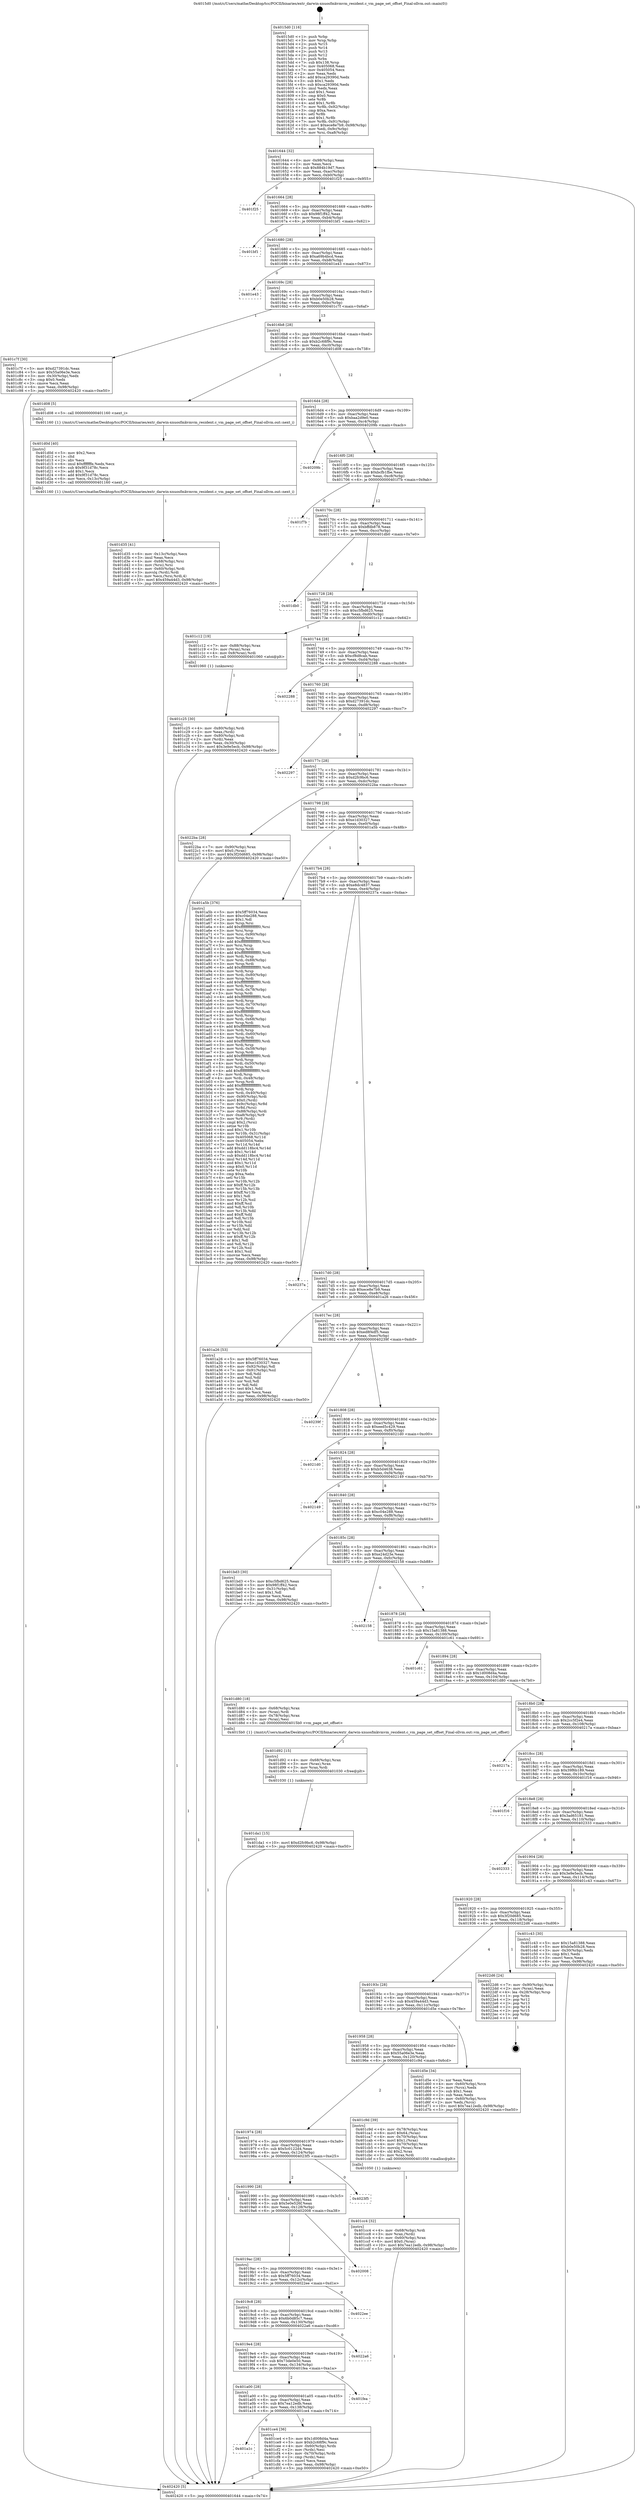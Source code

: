 digraph "0x4015d0" {
  label = "0x4015d0 (/mnt/c/Users/mathe/Desktop/tcc/POCII/binaries/extr_darwin-xnuosfmkvmvm_resident.c_vm_page_set_offset_Final-ollvm.out::main(0))"
  labelloc = "t"
  node[shape=record]

  Entry [label="",width=0.3,height=0.3,shape=circle,fillcolor=black,style=filled]
  "0x401644" [label="{
     0x401644 [32]\l
     | [instrs]\l
     &nbsp;&nbsp;0x401644 \<+6\>: mov -0x98(%rbp),%eax\l
     &nbsp;&nbsp;0x40164a \<+2\>: mov %eax,%ecx\l
     &nbsp;&nbsp;0x40164c \<+6\>: sub $0x884b19d7,%ecx\l
     &nbsp;&nbsp;0x401652 \<+6\>: mov %eax,-0xac(%rbp)\l
     &nbsp;&nbsp;0x401658 \<+6\>: mov %ecx,-0xb0(%rbp)\l
     &nbsp;&nbsp;0x40165e \<+6\>: je 0000000000401f25 \<main+0x955\>\l
  }"]
  "0x401f25" [label="{
     0x401f25\l
  }", style=dashed]
  "0x401664" [label="{
     0x401664 [28]\l
     | [instrs]\l
     &nbsp;&nbsp;0x401664 \<+5\>: jmp 0000000000401669 \<main+0x99\>\l
     &nbsp;&nbsp;0x401669 \<+6\>: mov -0xac(%rbp),%eax\l
     &nbsp;&nbsp;0x40166f \<+5\>: sub $0x98f1ff42,%eax\l
     &nbsp;&nbsp;0x401674 \<+6\>: mov %eax,-0xb4(%rbp)\l
     &nbsp;&nbsp;0x40167a \<+6\>: je 0000000000401bf1 \<main+0x621\>\l
  }"]
  Exit [label="",width=0.3,height=0.3,shape=circle,fillcolor=black,style=filled,peripheries=2]
  "0x401bf1" [label="{
     0x401bf1\l
  }", style=dashed]
  "0x401680" [label="{
     0x401680 [28]\l
     | [instrs]\l
     &nbsp;&nbsp;0x401680 \<+5\>: jmp 0000000000401685 \<main+0xb5\>\l
     &nbsp;&nbsp;0x401685 \<+6\>: mov -0xac(%rbp),%eax\l
     &nbsp;&nbsp;0x40168b \<+5\>: sub $0xa69b4bcd,%eax\l
     &nbsp;&nbsp;0x401690 \<+6\>: mov %eax,-0xb8(%rbp)\l
     &nbsp;&nbsp;0x401696 \<+6\>: je 0000000000401e43 \<main+0x873\>\l
  }"]
  "0x401da1" [label="{
     0x401da1 [15]\l
     | [instrs]\l
     &nbsp;&nbsp;0x401da1 \<+10\>: movl $0xd2fc9bc6,-0x98(%rbp)\l
     &nbsp;&nbsp;0x401dab \<+5\>: jmp 0000000000402420 \<main+0xe50\>\l
  }"]
  "0x401e43" [label="{
     0x401e43\l
  }", style=dashed]
  "0x40169c" [label="{
     0x40169c [28]\l
     | [instrs]\l
     &nbsp;&nbsp;0x40169c \<+5\>: jmp 00000000004016a1 \<main+0xd1\>\l
     &nbsp;&nbsp;0x4016a1 \<+6\>: mov -0xac(%rbp),%eax\l
     &nbsp;&nbsp;0x4016a7 \<+5\>: sub $0xb0e50b28,%eax\l
     &nbsp;&nbsp;0x4016ac \<+6\>: mov %eax,-0xbc(%rbp)\l
     &nbsp;&nbsp;0x4016b2 \<+6\>: je 0000000000401c7f \<main+0x6af\>\l
  }"]
  "0x401d92" [label="{
     0x401d92 [15]\l
     | [instrs]\l
     &nbsp;&nbsp;0x401d92 \<+4\>: mov -0x68(%rbp),%rax\l
     &nbsp;&nbsp;0x401d96 \<+3\>: mov (%rax),%rax\l
     &nbsp;&nbsp;0x401d99 \<+3\>: mov %rax,%rdi\l
     &nbsp;&nbsp;0x401d9c \<+5\>: call 0000000000401030 \<free@plt\>\l
     | [calls]\l
     &nbsp;&nbsp;0x401030 \{1\} (unknown)\l
  }"]
  "0x401c7f" [label="{
     0x401c7f [30]\l
     | [instrs]\l
     &nbsp;&nbsp;0x401c7f \<+5\>: mov $0xd27391dc,%eax\l
     &nbsp;&nbsp;0x401c84 \<+5\>: mov $0x55a06e3e,%ecx\l
     &nbsp;&nbsp;0x401c89 \<+3\>: mov -0x30(%rbp),%edx\l
     &nbsp;&nbsp;0x401c8c \<+3\>: cmp $0x0,%edx\l
     &nbsp;&nbsp;0x401c8f \<+3\>: cmove %ecx,%eax\l
     &nbsp;&nbsp;0x401c92 \<+6\>: mov %eax,-0x98(%rbp)\l
     &nbsp;&nbsp;0x401c98 \<+5\>: jmp 0000000000402420 \<main+0xe50\>\l
  }"]
  "0x4016b8" [label="{
     0x4016b8 [28]\l
     | [instrs]\l
     &nbsp;&nbsp;0x4016b8 \<+5\>: jmp 00000000004016bd \<main+0xed\>\l
     &nbsp;&nbsp;0x4016bd \<+6\>: mov -0xac(%rbp),%eax\l
     &nbsp;&nbsp;0x4016c3 \<+5\>: sub $0xb2c68f9c,%eax\l
     &nbsp;&nbsp;0x4016c8 \<+6\>: mov %eax,-0xc0(%rbp)\l
     &nbsp;&nbsp;0x4016ce \<+6\>: je 0000000000401d08 \<main+0x738\>\l
  }"]
  "0x401d35" [label="{
     0x401d35 [41]\l
     | [instrs]\l
     &nbsp;&nbsp;0x401d35 \<+6\>: mov -0x13c(%rbp),%ecx\l
     &nbsp;&nbsp;0x401d3b \<+3\>: imul %eax,%ecx\l
     &nbsp;&nbsp;0x401d3e \<+4\>: mov -0x68(%rbp),%rsi\l
     &nbsp;&nbsp;0x401d42 \<+3\>: mov (%rsi),%rsi\l
     &nbsp;&nbsp;0x401d45 \<+4\>: mov -0x60(%rbp),%rdi\l
     &nbsp;&nbsp;0x401d49 \<+3\>: movslq (%rdi),%rdi\l
     &nbsp;&nbsp;0x401d4c \<+3\>: mov %ecx,(%rsi,%rdi,4)\l
     &nbsp;&nbsp;0x401d4f \<+10\>: movl $0x459a44d3,-0x98(%rbp)\l
     &nbsp;&nbsp;0x401d59 \<+5\>: jmp 0000000000402420 \<main+0xe50\>\l
  }"]
  "0x401d08" [label="{
     0x401d08 [5]\l
     | [instrs]\l
     &nbsp;&nbsp;0x401d08 \<+5\>: call 0000000000401160 \<next_i\>\l
     | [calls]\l
     &nbsp;&nbsp;0x401160 \{1\} (/mnt/c/Users/mathe/Desktop/tcc/POCII/binaries/extr_darwin-xnuosfmkvmvm_resident.c_vm_page_set_offset_Final-ollvm.out::next_i)\l
  }"]
  "0x4016d4" [label="{
     0x4016d4 [28]\l
     | [instrs]\l
     &nbsp;&nbsp;0x4016d4 \<+5\>: jmp 00000000004016d9 \<main+0x109\>\l
     &nbsp;&nbsp;0x4016d9 \<+6\>: mov -0xac(%rbp),%eax\l
     &nbsp;&nbsp;0x4016df \<+5\>: sub $0xbaa2d9e0,%eax\l
     &nbsp;&nbsp;0x4016e4 \<+6\>: mov %eax,-0xc4(%rbp)\l
     &nbsp;&nbsp;0x4016ea \<+6\>: je 000000000040209b \<main+0xacb\>\l
  }"]
  "0x401d0d" [label="{
     0x401d0d [40]\l
     | [instrs]\l
     &nbsp;&nbsp;0x401d0d \<+5\>: mov $0x2,%ecx\l
     &nbsp;&nbsp;0x401d12 \<+1\>: cltd\l
     &nbsp;&nbsp;0x401d13 \<+2\>: idiv %ecx\l
     &nbsp;&nbsp;0x401d15 \<+6\>: imul $0xfffffffe,%edx,%ecx\l
     &nbsp;&nbsp;0x401d1b \<+6\>: sub $0x9f31d78c,%ecx\l
     &nbsp;&nbsp;0x401d21 \<+3\>: add $0x1,%ecx\l
     &nbsp;&nbsp;0x401d24 \<+6\>: add $0x9f31d78c,%ecx\l
     &nbsp;&nbsp;0x401d2a \<+6\>: mov %ecx,-0x13c(%rbp)\l
     &nbsp;&nbsp;0x401d30 \<+5\>: call 0000000000401160 \<next_i\>\l
     | [calls]\l
     &nbsp;&nbsp;0x401160 \{1\} (/mnt/c/Users/mathe/Desktop/tcc/POCII/binaries/extr_darwin-xnuosfmkvmvm_resident.c_vm_page_set_offset_Final-ollvm.out::next_i)\l
  }"]
  "0x40209b" [label="{
     0x40209b\l
  }", style=dashed]
  "0x4016f0" [label="{
     0x4016f0 [28]\l
     | [instrs]\l
     &nbsp;&nbsp;0x4016f0 \<+5\>: jmp 00000000004016f5 \<main+0x125\>\l
     &nbsp;&nbsp;0x4016f5 \<+6\>: mov -0xac(%rbp),%eax\l
     &nbsp;&nbsp;0x4016fb \<+5\>: sub $0xbcfb1fbe,%eax\l
     &nbsp;&nbsp;0x401700 \<+6\>: mov %eax,-0xc8(%rbp)\l
     &nbsp;&nbsp;0x401706 \<+6\>: je 0000000000401f7b \<main+0x9ab\>\l
  }"]
  "0x401a1c" [label="{
     0x401a1c\l
  }", style=dashed]
  "0x401f7b" [label="{
     0x401f7b\l
  }", style=dashed]
  "0x40170c" [label="{
     0x40170c [28]\l
     | [instrs]\l
     &nbsp;&nbsp;0x40170c \<+5\>: jmp 0000000000401711 \<main+0x141\>\l
     &nbsp;&nbsp;0x401711 \<+6\>: mov -0xac(%rbp),%eax\l
     &nbsp;&nbsp;0x401717 \<+5\>: sub $0xbffdb878,%eax\l
     &nbsp;&nbsp;0x40171c \<+6\>: mov %eax,-0xcc(%rbp)\l
     &nbsp;&nbsp;0x401722 \<+6\>: je 0000000000401db0 \<main+0x7e0\>\l
  }"]
  "0x401ce4" [label="{
     0x401ce4 [36]\l
     | [instrs]\l
     &nbsp;&nbsp;0x401ce4 \<+5\>: mov $0x1d008d4a,%eax\l
     &nbsp;&nbsp;0x401ce9 \<+5\>: mov $0xb2c68f9c,%ecx\l
     &nbsp;&nbsp;0x401cee \<+4\>: mov -0x60(%rbp),%rdx\l
     &nbsp;&nbsp;0x401cf2 \<+2\>: mov (%rdx),%esi\l
     &nbsp;&nbsp;0x401cf4 \<+4\>: mov -0x70(%rbp),%rdx\l
     &nbsp;&nbsp;0x401cf8 \<+2\>: cmp (%rdx),%esi\l
     &nbsp;&nbsp;0x401cfa \<+3\>: cmovl %ecx,%eax\l
     &nbsp;&nbsp;0x401cfd \<+6\>: mov %eax,-0x98(%rbp)\l
     &nbsp;&nbsp;0x401d03 \<+5\>: jmp 0000000000402420 \<main+0xe50\>\l
  }"]
  "0x401db0" [label="{
     0x401db0\l
  }", style=dashed]
  "0x401728" [label="{
     0x401728 [28]\l
     | [instrs]\l
     &nbsp;&nbsp;0x401728 \<+5\>: jmp 000000000040172d \<main+0x15d\>\l
     &nbsp;&nbsp;0x40172d \<+6\>: mov -0xac(%rbp),%eax\l
     &nbsp;&nbsp;0x401733 \<+5\>: sub $0xc5fbd625,%eax\l
     &nbsp;&nbsp;0x401738 \<+6\>: mov %eax,-0xd0(%rbp)\l
     &nbsp;&nbsp;0x40173e \<+6\>: je 0000000000401c12 \<main+0x642\>\l
  }"]
  "0x401a00" [label="{
     0x401a00 [28]\l
     | [instrs]\l
     &nbsp;&nbsp;0x401a00 \<+5\>: jmp 0000000000401a05 \<main+0x435\>\l
     &nbsp;&nbsp;0x401a05 \<+6\>: mov -0xac(%rbp),%eax\l
     &nbsp;&nbsp;0x401a0b \<+5\>: sub $0x7ea12edb,%eax\l
     &nbsp;&nbsp;0x401a10 \<+6\>: mov %eax,-0x138(%rbp)\l
     &nbsp;&nbsp;0x401a16 \<+6\>: je 0000000000401ce4 \<main+0x714\>\l
  }"]
  "0x401c12" [label="{
     0x401c12 [19]\l
     | [instrs]\l
     &nbsp;&nbsp;0x401c12 \<+7\>: mov -0x88(%rbp),%rax\l
     &nbsp;&nbsp;0x401c19 \<+3\>: mov (%rax),%rax\l
     &nbsp;&nbsp;0x401c1c \<+4\>: mov 0x8(%rax),%rdi\l
     &nbsp;&nbsp;0x401c20 \<+5\>: call 0000000000401060 \<atoi@plt\>\l
     | [calls]\l
     &nbsp;&nbsp;0x401060 \{1\} (unknown)\l
  }"]
  "0x401744" [label="{
     0x401744 [28]\l
     | [instrs]\l
     &nbsp;&nbsp;0x401744 \<+5\>: jmp 0000000000401749 \<main+0x179\>\l
     &nbsp;&nbsp;0x401749 \<+6\>: mov -0xac(%rbp),%eax\l
     &nbsp;&nbsp;0x40174f \<+5\>: sub $0xcf8d8cab,%eax\l
     &nbsp;&nbsp;0x401754 \<+6\>: mov %eax,-0xd4(%rbp)\l
     &nbsp;&nbsp;0x40175a \<+6\>: je 0000000000402288 \<main+0xcb8\>\l
  }"]
  "0x401fea" [label="{
     0x401fea\l
  }", style=dashed]
  "0x402288" [label="{
     0x402288\l
  }", style=dashed]
  "0x401760" [label="{
     0x401760 [28]\l
     | [instrs]\l
     &nbsp;&nbsp;0x401760 \<+5\>: jmp 0000000000401765 \<main+0x195\>\l
     &nbsp;&nbsp;0x401765 \<+6\>: mov -0xac(%rbp),%eax\l
     &nbsp;&nbsp;0x40176b \<+5\>: sub $0xd27391dc,%eax\l
     &nbsp;&nbsp;0x401770 \<+6\>: mov %eax,-0xd8(%rbp)\l
     &nbsp;&nbsp;0x401776 \<+6\>: je 0000000000402297 \<main+0xcc7\>\l
  }"]
  "0x4019e4" [label="{
     0x4019e4 [28]\l
     | [instrs]\l
     &nbsp;&nbsp;0x4019e4 \<+5\>: jmp 00000000004019e9 \<main+0x419\>\l
     &nbsp;&nbsp;0x4019e9 \<+6\>: mov -0xac(%rbp),%eax\l
     &nbsp;&nbsp;0x4019ef \<+5\>: sub $0x73de0e50,%eax\l
     &nbsp;&nbsp;0x4019f4 \<+6\>: mov %eax,-0x134(%rbp)\l
     &nbsp;&nbsp;0x4019fa \<+6\>: je 0000000000401fea \<main+0xa1a\>\l
  }"]
  "0x402297" [label="{
     0x402297\l
  }", style=dashed]
  "0x40177c" [label="{
     0x40177c [28]\l
     | [instrs]\l
     &nbsp;&nbsp;0x40177c \<+5\>: jmp 0000000000401781 \<main+0x1b1\>\l
     &nbsp;&nbsp;0x401781 \<+6\>: mov -0xac(%rbp),%eax\l
     &nbsp;&nbsp;0x401787 \<+5\>: sub $0xd2fc9bc6,%eax\l
     &nbsp;&nbsp;0x40178c \<+6\>: mov %eax,-0xdc(%rbp)\l
     &nbsp;&nbsp;0x401792 \<+6\>: je 00000000004022ba \<main+0xcea\>\l
  }"]
  "0x4022a6" [label="{
     0x4022a6\l
  }", style=dashed]
  "0x4022ba" [label="{
     0x4022ba [28]\l
     | [instrs]\l
     &nbsp;&nbsp;0x4022ba \<+7\>: mov -0x90(%rbp),%rax\l
     &nbsp;&nbsp;0x4022c1 \<+6\>: movl $0x0,(%rax)\l
     &nbsp;&nbsp;0x4022c7 \<+10\>: movl $0x3f20d685,-0x98(%rbp)\l
     &nbsp;&nbsp;0x4022d1 \<+5\>: jmp 0000000000402420 \<main+0xe50\>\l
  }"]
  "0x401798" [label="{
     0x401798 [28]\l
     | [instrs]\l
     &nbsp;&nbsp;0x401798 \<+5\>: jmp 000000000040179d \<main+0x1cd\>\l
     &nbsp;&nbsp;0x40179d \<+6\>: mov -0xac(%rbp),%eax\l
     &nbsp;&nbsp;0x4017a3 \<+5\>: sub $0xe1d30327,%eax\l
     &nbsp;&nbsp;0x4017a8 \<+6\>: mov %eax,-0xe0(%rbp)\l
     &nbsp;&nbsp;0x4017ae \<+6\>: je 0000000000401a5b \<main+0x48b\>\l
  }"]
  "0x4019c8" [label="{
     0x4019c8 [28]\l
     | [instrs]\l
     &nbsp;&nbsp;0x4019c8 \<+5\>: jmp 00000000004019cd \<main+0x3fd\>\l
     &nbsp;&nbsp;0x4019cd \<+6\>: mov -0xac(%rbp),%eax\l
     &nbsp;&nbsp;0x4019d3 \<+5\>: sub $0x6b0d85c7,%eax\l
     &nbsp;&nbsp;0x4019d8 \<+6\>: mov %eax,-0x130(%rbp)\l
     &nbsp;&nbsp;0x4019de \<+6\>: je 00000000004022a6 \<main+0xcd6\>\l
  }"]
  "0x401a5b" [label="{
     0x401a5b [376]\l
     | [instrs]\l
     &nbsp;&nbsp;0x401a5b \<+5\>: mov $0x5ff76034,%eax\l
     &nbsp;&nbsp;0x401a60 \<+5\>: mov $0xc04e288,%ecx\l
     &nbsp;&nbsp;0x401a65 \<+2\>: mov $0x1,%dl\l
     &nbsp;&nbsp;0x401a67 \<+3\>: mov %rsp,%rsi\l
     &nbsp;&nbsp;0x401a6a \<+4\>: add $0xfffffffffffffff0,%rsi\l
     &nbsp;&nbsp;0x401a6e \<+3\>: mov %rsi,%rsp\l
     &nbsp;&nbsp;0x401a71 \<+7\>: mov %rsi,-0x90(%rbp)\l
     &nbsp;&nbsp;0x401a78 \<+3\>: mov %rsp,%rsi\l
     &nbsp;&nbsp;0x401a7b \<+4\>: add $0xfffffffffffffff0,%rsi\l
     &nbsp;&nbsp;0x401a7f \<+3\>: mov %rsi,%rsp\l
     &nbsp;&nbsp;0x401a82 \<+3\>: mov %rsp,%rdi\l
     &nbsp;&nbsp;0x401a85 \<+4\>: add $0xfffffffffffffff0,%rdi\l
     &nbsp;&nbsp;0x401a89 \<+3\>: mov %rdi,%rsp\l
     &nbsp;&nbsp;0x401a8c \<+7\>: mov %rdi,-0x88(%rbp)\l
     &nbsp;&nbsp;0x401a93 \<+3\>: mov %rsp,%rdi\l
     &nbsp;&nbsp;0x401a96 \<+4\>: add $0xfffffffffffffff0,%rdi\l
     &nbsp;&nbsp;0x401a9a \<+3\>: mov %rdi,%rsp\l
     &nbsp;&nbsp;0x401a9d \<+4\>: mov %rdi,-0x80(%rbp)\l
     &nbsp;&nbsp;0x401aa1 \<+3\>: mov %rsp,%rdi\l
     &nbsp;&nbsp;0x401aa4 \<+4\>: add $0xfffffffffffffff0,%rdi\l
     &nbsp;&nbsp;0x401aa8 \<+3\>: mov %rdi,%rsp\l
     &nbsp;&nbsp;0x401aab \<+4\>: mov %rdi,-0x78(%rbp)\l
     &nbsp;&nbsp;0x401aaf \<+3\>: mov %rsp,%rdi\l
     &nbsp;&nbsp;0x401ab2 \<+4\>: add $0xfffffffffffffff0,%rdi\l
     &nbsp;&nbsp;0x401ab6 \<+3\>: mov %rdi,%rsp\l
     &nbsp;&nbsp;0x401ab9 \<+4\>: mov %rdi,-0x70(%rbp)\l
     &nbsp;&nbsp;0x401abd \<+3\>: mov %rsp,%rdi\l
     &nbsp;&nbsp;0x401ac0 \<+4\>: add $0xfffffffffffffff0,%rdi\l
     &nbsp;&nbsp;0x401ac4 \<+3\>: mov %rdi,%rsp\l
     &nbsp;&nbsp;0x401ac7 \<+4\>: mov %rdi,-0x68(%rbp)\l
     &nbsp;&nbsp;0x401acb \<+3\>: mov %rsp,%rdi\l
     &nbsp;&nbsp;0x401ace \<+4\>: add $0xfffffffffffffff0,%rdi\l
     &nbsp;&nbsp;0x401ad2 \<+3\>: mov %rdi,%rsp\l
     &nbsp;&nbsp;0x401ad5 \<+4\>: mov %rdi,-0x60(%rbp)\l
     &nbsp;&nbsp;0x401ad9 \<+3\>: mov %rsp,%rdi\l
     &nbsp;&nbsp;0x401adc \<+4\>: add $0xfffffffffffffff0,%rdi\l
     &nbsp;&nbsp;0x401ae0 \<+3\>: mov %rdi,%rsp\l
     &nbsp;&nbsp;0x401ae3 \<+4\>: mov %rdi,-0x58(%rbp)\l
     &nbsp;&nbsp;0x401ae7 \<+3\>: mov %rsp,%rdi\l
     &nbsp;&nbsp;0x401aea \<+4\>: add $0xfffffffffffffff0,%rdi\l
     &nbsp;&nbsp;0x401aee \<+3\>: mov %rdi,%rsp\l
     &nbsp;&nbsp;0x401af1 \<+4\>: mov %rdi,-0x50(%rbp)\l
     &nbsp;&nbsp;0x401af5 \<+3\>: mov %rsp,%rdi\l
     &nbsp;&nbsp;0x401af8 \<+4\>: add $0xfffffffffffffff0,%rdi\l
     &nbsp;&nbsp;0x401afc \<+3\>: mov %rdi,%rsp\l
     &nbsp;&nbsp;0x401aff \<+4\>: mov %rdi,-0x48(%rbp)\l
     &nbsp;&nbsp;0x401b03 \<+3\>: mov %rsp,%rdi\l
     &nbsp;&nbsp;0x401b06 \<+4\>: add $0xfffffffffffffff0,%rdi\l
     &nbsp;&nbsp;0x401b0a \<+3\>: mov %rdi,%rsp\l
     &nbsp;&nbsp;0x401b0d \<+4\>: mov %rdi,-0x40(%rbp)\l
     &nbsp;&nbsp;0x401b11 \<+7\>: mov -0x90(%rbp),%rdi\l
     &nbsp;&nbsp;0x401b18 \<+6\>: movl $0x0,(%rdi)\l
     &nbsp;&nbsp;0x401b1e \<+7\>: mov -0x9c(%rbp),%r8d\l
     &nbsp;&nbsp;0x401b25 \<+3\>: mov %r8d,(%rsi)\l
     &nbsp;&nbsp;0x401b28 \<+7\>: mov -0x88(%rbp),%rdi\l
     &nbsp;&nbsp;0x401b2f \<+7\>: mov -0xa8(%rbp),%r9\l
     &nbsp;&nbsp;0x401b36 \<+3\>: mov %r9,(%rdi)\l
     &nbsp;&nbsp;0x401b39 \<+3\>: cmpl $0x2,(%rsi)\l
     &nbsp;&nbsp;0x401b3c \<+4\>: setne %r10b\l
     &nbsp;&nbsp;0x401b40 \<+4\>: and $0x1,%r10b\l
     &nbsp;&nbsp;0x401b44 \<+4\>: mov %r10b,-0x31(%rbp)\l
     &nbsp;&nbsp;0x401b48 \<+8\>: mov 0x405068,%r11d\l
     &nbsp;&nbsp;0x401b50 \<+7\>: mov 0x405054,%ebx\l
     &nbsp;&nbsp;0x401b57 \<+3\>: mov %r11d,%r14d\l
     &nbsp;&nbsp;0x401b5a \<+7\>: add $0xdd118bc4,%r14d\l
     &nbsp;&nbsp;0x401b61 \<+4\>: sub $0x1,%r14d\l
     &nbsp;&nbsp;0x401b65 \<+7\>: sub $0xdd118bc4,%r14d\l
     &nbsp;&nbsp;0x401b6c \<+4\>: imul %r14d,%r11d\l
     &nbsp;&nbsp;0x401b70 \<+4\>: and $0x1,%r11d\l
     &nbsp;&nbsp;0x401b74 \<+4\>: cmp $0x0,%r11d\l
     &nbsp;&nbsp;0x401b78 \<+4\>: sete %r10b\l
     &nbsp;&nbsp;0x401b7c \<+3\>: cmp $0xa,%ebx\l
     &nbsp;&nbsp;0x401b7f \<+4\>: setl %r15b\l
     &nbsp;&nbsp;0x401b83 \<+3\>: mov %r10b,%r12b\l
     &nbsp;&nbsp;0x401b86 \<+4\>: xor $0xff,%r12b\l
     &nbsp;&nbsp;0x401b8a \<+3\>: mov %r15b,%r13b\l
     &nbsp;&nbsp;0x401b8d \<+4\>: xor $0xff,%r13b\l
     &nbsp;&nbsp;0x401b91 \<+3\>: xor $0x1,%dl\l
     &nbsp;&nbsp;0x401b94 \<+3\>: mov %r12b,%sil\l
     &nbsp;&nbsp;0x401b97 \<+4\>: and $0xff,%sil\l
     &nbsp;&nbsp;0x401b9b \<+3\>: and %dl,%r10b\l
     &nbsp;&nbsp;0x401b9e \<+3\>: mov %r13b,%dil\l
     &nbsp;&nbsp;0x401ba1 \<+4\>: and $0xff,%dil\l
     &nbsp;&nbsp;0x401ba5 \<+3\>: and %dl,%r15b\l
     &nbsp;&nbsp;0x401ba8 \<+3\>: or %r10b,%sil\l
     &nbsp;&nbsp;0x401bab \<+3\>: or %r15b,%dil\l
     &nbsp;&nbsp;0x401bae \<+3\>: xor %dil,%sil\l
     &nbsp;&nbsp;0x401bb1 \<+3\>: or %r13b,%r12b\l
     &nbsp;&nbsp;0x401bb4 \<+4\>: xor $0xff,%r12b\l
     &nbsp;&nbsp;0x401bb8 \<+3\>: or $0x1,%dl\l
     &nbsp;&nbsp;0x401bbb \<+3\>: and %dl,%r12b\l
     &nbsp;&nbsp;0x401bbe \<+3\>: or %r12b,%sil\l
     &nbsp;&nbsp;0x401bc1 \<+4\>: test $0x1,%sil\l
     &nbsp;&nbsp;0x401bc5 \<+3\>: cmovne %ecx,%eax\l
     &nbsp;&nbsp;0x401bc8 \<+6\>: mov %eax,-0x98(%rbp)\l
     &nbsp;&nbsp;0x401bce \<+5\>: jmp 0000000000402420 \<main+0xe50\>\l
  }"]
  "0x4017b4" [label="{
     0x4017b4 [28]\l
     | [instrs]\l
     &nbsp;&nbsp;0x4017b4 \<+5\>: jmp 00000000004017b9 \<main+0x1e9\>\l
     &nbsp;&nbsp;0x4017b9 \<+6\>: mov -0xac(%rbp),%eax\l
     &nbsp;&nbsp;0x4017bf \<+5\>: sub $0xe8dc4837,%eax\l
     &nbsp;&nbsp;0x4017c4 \<+6\>: mov %eax,-0xe4(%rbp)\l
     &nbsp;&nbsp;0x4017ca \<+6\>: je 000000000040237a \<main+0xdaa\>\l
  }"]
  "0x4022ee" [label="{
     0x4022ee\l
  }", style=dashed]
  "0x40237a" [label="{
     0x40237a\l
  }", style=dashed]
  "0x4017d0" [label="{
     0x4017d0 [28]\l
     | [instrs]\l
     &nbsp;&nbsp;0x4017d0 \<+5\>: jmp 00000000004017d5 \<main+0x205\>\l
     &nbsp;&nbsp;0x4017d5 \<+6\>: mov -0xac(%rbp),%eax\l
     &nbsp;&nbsp;0x4017db \<+5\>: sub $0xece8e7b9,%eax\l
     &nbsp;&nbsp;0x4017e0 \<+6\>: mov %eax,-0xe8(%rbp)\l
     &nbsp;&nbsp;0x4017e6 \<+6\>: je 0000000000401a26 \<main+0x456\>\l
  }"]
  "0x4019ac" [label="{
     0x4019ac [28]\l
     | [instrs]\l
     &nbsp;&nbsp;0x4019ac \<+5\>: jmp 00000000004019b1 \<main+0x3e1\>\l
     &nbsp;&nbsp;0x4019b1 \<+6\>: mov -0xac(%rbp),%eax\l
     &nbsp;&nbsp;0x4019b7 \<+5\>: sub $0x5ff76034,%eax\l
     &nbsp;&nbsp;0x4019bc \<+6\>: mov %eax,-0x12c(%rbp)\l
     &nbsp;&nbsp;0x4019c2 \<+6\>: je 00000000004022ee \<main+0xd1e\>\l
  }"]
  "0x401a26" [label="{
     0x401a26 [53]\l
     | [instrs]\l
     &nbsp;&nbsp;0x401a26 \<+5\>: mov $0x5ff76034,%eax\l
     &nbsp;&nbsp;0x401a2b \<+5\>: mov $0xe1d30327,%ecx\l
     &nbsp;&nbsp;0x401a30 \<+6\>: mov -0x92(%rbp),%dl\l
     &nbsp;&nbsp;0x401a36 \<+7\>: mov -0x91(%rbp),%sil\l
     &nbsp;&nbsp;0x401a3d \<+3\>: mov %dl,%dil\l
     &nbsp;&nbsp;0x401a40 \<+3\>: and %sil,%dil\l
     &nbsp;&nbsp;0x401a43 \<+3\>: xor %sil,%dl\l
     &nbsp;&nbsp;0x401a46 \<+3\>: or %dl,%dil\l
     &nbsp;&nbsp;0x401a49 \<+4\>: test $0x1,%dil\l
     &nbsp;&nbsp;0x401a4d \<+3\>: cmovne %ecx,%eax\l
     &nbsp;&nbsp;0x401a50 \<+6\>: mov %eax,-0x98(%rbp)\l
     &nbsp;&nbsp;0x401a56 \<+5\>: jmp 0000000000402420 \<main+0xe50\>\l
  }"]
  "0x4017ec" [label="{
     0x4017ec [28]\l
     | [instrs]\l
     &nbsp;&nbsp;0x4017ec \<+5\>: jmp 00000000004017f1 \<main+0x221\>\l
     &nbsp;&nbsp;0x4017f1 \<+6\>: mov -0xac(%rbp),%eax\l
     &nbsp;&nbsp;0x4017f7 \<+5\>: sub $0xed8f4df5,%eax\l
     &nbsp;&nbsp;0x4017fc \<+6\>: mov %eax,-0xec(%rbp)\l
     &nbsp;&nbsp;0x401802 \<+6\>: je 000000000040239f \<main+0xdcf\>\l
  }"]
  "0x402420" [label="{
     0x402420 [5]\l
     | [instrs]\l
     &nbsp;&nbsp;0x402420 \<+5\>: jmp 0000000000401644 \<main+0x74\>\l
  }"]
  "0x4015d0" [label="{
     0x4015d0 [116]\l
     | [instrs]\l
     &nbsp;&nbsp;0x4015d0 \<+1\>: push %rbp\l
     &nbsp;&nbsp;0x4015d1 \<+3\>: mov %rsp,%rbp\l
     &nbsp;&nbsp;0x4015d4 \<+2\>: push %r15\l
     &nbsp;&nbsp;0x4015d6 \<+2\>: push %r14\l
     &nbsp;&nbsp;0x4015d8 \<+2\>: push %r13\l
     &nbsp;&nbsp;0x4015da \<+2\>: push %r12\l
     &nbsp;&nbsp;0x4015dc \<+1\>: push %rbx\l
     &nbsp;&nbsp;0x4015dd \<+7\>: sub $0x138,%rsp\l
     &nbsp;&nbsp;0x4015e4 \<+7\>: mov 0x405068,%eax\l
     &nbsp;&nbsp;0x4015eb \<+7\>: mov 0x405054,%ecx\l
     &nbsp;&nbsp;0x4015f2 \<+2\>: mov %eax,%edx\l
     &nbsp;&nbsp;0x4015f4 \<+6\>: add $0xca29390d,%edx\l
     &nbsp;&nbsp;0x4015fa \<+3\>: sub $0x1,%edx\l
     &nbsp;&nbsp;0x4015fd \<+6\>: sub $0xca29390d,%edx\l
     &nbsp;&nbsp;0x401603 \<+3\>: imul %edx,%eax\l
     &nbsp;&nbsp;0x401606 \<+3\>: and $0x1,%eax\l
     &nbsp;&nbsp;0x401609 \<+3\>: cmp $0x0,%eax\l
     &nbsp;&nbsp;0x40160c \<+4\>: sete %r8b\l
     &nbsp;&nbsp;0x401610 \<+4\>: and $0x1,%r8b\l
     &nbsp;&nbsp;0x401614 \<+7\>: mov %r8b,-0x92(%rbp)\l
     &nbsp;&nbsp;0x40161b \<+3\>: cmp $0xa,%ecx\l
     &nbsp;&nbsp;0x40161e \<+4\>: setl %r8b\l
     &nbsp;&nbsp;0x401622 \<+4\>: and $0x1,%r8b\l
     &nbsp;&nbsp;0x401626 \<+7\>: mov %r8b,-0x91(%rbp)\l
     &nbsp;&nbsp;0x40162d \<+10\>: movl $0xece8e7b9,-0x98(%rbp)\l
     &nbsp;&nbsp;0x401637 \<+6\>: mov %edi,-0x9c(%rbp)\l
     &nbsp;&nbsp;0x40163d \<+7\>: mov %rsi,-0xa8(%rbp)\l
  }"]
  "0x402008" [label="{
     0x402008\l
  }", style=dashed]
  "0x401990" [label="{
     0x401990 [28]\l
     | [instrs]\l
     &nbsp;&nbsp;0x401990 \<+5\>: jmp 0000000000401995 \<main+0x3c5\>\l
     &nbsp;&nbsp;0x401995 \<+6\>: mov -0xac(%rbp),%eax\l
     &nbsp;&nbsp;0x40199b \<+5\>: sub $0x5e0e526f,%eax\l
     &nbsp;&nbsp;0x4019a0 \<+6\>: mov %eax,-0x128(%rbp)\l
     &nbsp;&nbsp;0x4019a6 \<+6\>: je 0000000000402008 \<main+0xa38\>\l
  }"]
  "0x40239f" [label="{
     0x40239f\l
  }", style=dashed]
  "0x401808" [label="{
     0x401808 [28]\l
     | [instrs]\l
     &nbsp;&nbsp;0x401808 \<+5\>: jmp 000000000040180d \<main+0x23d\>\l
     &nbsp;&nbsp;0x40180d \<+6\>: mov -0xac(%rbp),%eax\l
     &nbsp;&nbsp;0x401813 \<+5\>: sub $0xeed5c429,%eax\l
     &nbsp;&nbsp;0x401818 \<+6\>: mov %eax,-0xf0(%rbp)\l
     &nbsp;&nbsp;0x40181e \<+6\>: je 00000000004021d0 \<main+0xc00\>\l
  }"]
  "0x4023f5" [label="{
     0x4023f5\l
  }", style=dashed]
  "0x4021d0" [label="{
     0x4021d0\l
  }", style=dashed]
  "0x401824" [label="{
     0x401824 [28]\l
     | [instrs]\l
     &nbsp;&nbsp;0x401824 \<+5\>: jmp 0000000000401829 \<main+0x259\>\l
     &nbsp;&nbsp;0x401829 \<+6\>: mov -0xac(%rbp),%eax\l
     &nbsp;&nbsp;0x40182f \<+5\>: sub $0xb5d4638,%eax\l
     &nbsp;&nbsp;0x401834 \<+6\>: mov %eax,-0xf4(%rbp)\l
     &nbsp;&nbsp;0x40183a \<+6\>: je 0000000000402149 \<main+0xb79\>\l
  }"]
  "0x401cc4" [label="{
     0x401cc4 [32]\l
     | [instrs]\l
     &nbsp;&nbsp;0x401cc4 \<+4\>: mov -0x68(%rbp),%rdi\l
     &nbsp;&nbsp;0x401cc8 \<+3\>: mov %rax,(%rdi)\l
     &nbsp;&nbsp;0x401ccb \<+4\>: mov -0x60(%rbp),%rax\l
     &nbsp;&nbsp;0x401ccf \<+6\>: movl $0x0,(%rax)\l
     &nbsp;&nbsp;0x401cd5 \<+10\>: movl $0x7ea12edb,-0x98(%rbp)\l
     &nbsp;&nbsp;0x401cdf \<+5\>: jmp 0000000000402420 \<main+0xe50\>\l
  }"]
  "0x402149" [label="{
     0x402149\l
  }", style=dashed]
  "0x401840" [label="{
     0x401840 [28]\l
     | [instrs]\l
     &nbsp;&nbsp;0x401840 \<+5\>: jmp 0000000000401845 \<main+0x275\>\l
     &nbsp;&nbsp;0x401845 \<+6\>: mov -0xac(%rbp),%eax\l
     &nbsp;&nbsp;0x40184b \<+5\>: sub $0xc04e288,%eax\l
     &nbsp;&nbsp;0x401850 \<+6\>: mov %eax,-0xf8(%rbp)\l
     &nbsp;&nbsp;0x401856 \<+6\>: je 0000000000401bd3 \<main+0x603\>\l
  }"]
  "0x401974" [label="{
     0x401974 [28]\l
     | [instrs]\l
     &nbsp;&nbsp;0x401974 \<+5\>: jmp 0000000000401979 \<main+0x3a9\>\l
     &nbsp;&nbsp;0x401979 \<+6\>: mov -0xac(%rbp),%eax\l
     &nbsp;&nbsp;0x40197f \<+5\>: sub $0x5c0122d4,%eax\l
     &nbsp;&nbsp;0x401984 \<+6\>: mov %eax,-0x124(%rbp)\l
     &nbsp;&nbsp;0x40198a \<+6\>: je 00000000004023f5 \<main+0xe25\>\l
  }"]
  "0x401bd3" [label="{
     0x401bd3 [30]\l
     | [instrs]\l
     &nbsp;&nbsp;0x401bd3 \<+5\>: mov $0xc5fbd625,%eax\l
     &nbsp;&nbsp;0x401bd8 \<+5\>: mov $0x98f1ff42,%ecx\l
     &nbsp;&nbsp;0x401bdd \<+3\>: mov -0x31(%rbp),%dl\l
     &nbsp;&nbsp;0x401be0 \<+3\>: test $0x1,%dl\l
     &nbsp;&nbsp;0x401be3 \<+3\>: cmovne %ecx,%eax\l
     &nbsp;&nbsp;0x401be6 \<+6\>: mov %eax,-0x98(%rbp)\l
     &nbsp;&nbsp;0x401bec \<+5\>: jmp 0000000000402420 \<main+0xe50\>\l
  }"]
  "0x40185c" [label="{
     0x40185c [28]\l
     | [instrs]\l
     &nbsp;&nbsp;0x40185c \<+5\>: jmp 0000000000401861 \<main+0x291\>\l
     &nbsp;&nbsp;0x401861 \<+6\>: mov -0xac(%rbp),%eax\l
     &nbsp;&nbsp;0x401867 \<+5\>: sub $0xe24d23e,%eax\l
     &nbsp;&nbsp;0x40186c \<+6\>: mov %eax,-0xfc(%rbp)\l
     &nbsp;&nbsp;0x401872 \<+6\>: je 0000000000402158 \<main+0xb88\>\l
  }"]
  "0x401c25" [label="{
     0x401c25 [30]\l
     | [instrs]\l
     &nbsp;&nbsp;0x401c25 \<+4\>: mov -0x80(%rbp),%rdi\l
     &nbsp;&nbsp;0x401c29 \<+2\>: mov %eax,(%rdi)\l
     &nbsp;&nbsp;0x401c2b \<+4\>: mov -0x80(%rbp),%rdi\l
     &nbsp;&nbsp;0x401c2f \<+2\>: mov (%rdi),%eax\l
     &nbsp;&nbsp;0x401c31 \<+3\>: mov %eax,-0x30(%rbp)\l
     &nbsp;&nbsp;0x401c34 \<+10\>: movl $0x3e9e5ecb,-0x98(%rbp)\l
     &nbsp;&nbsp;0x401c3e \<+5\>: jmp 0000000000402420 \<main+0xe50\>\l
  }"]
  "0x401c9d" [label="{
     0x401c9d [39]\l
     | [instrs]\l
     &nbsp;&nbsp;0x401c9d \<+4\>: mov -0x78(%rbp),%rax\l
     &nbsp;&nbsp;0x401ca1 \<+6\>: movl $0x64,(%rax)\l
     &nbsp;&nbsp;0x401ca7 \<+4\>: mov -0x70(%rbp),%rax\l
     &nbsp;&nbsp;0x401cab \<+6\>: movl $0x1,(%rax)\l
     &nbsp;&nbsp;0x401cb1 \<+4\>: mov -0x70(%rbp),%rax\l
     &nbsp;&nbsp;0x401cb5 \<+3\>: movslq (%rax),%rax\l
     &nbsp;&nbsp;0x401cb8 \<+4\>: shl $0x2,%rax\l
     &nbsp;&nbsp;0x401cbc \<+3\>: mov %rax,%rdi\l
     &nbsp;&nbsp;0x401cbf \<+5\>: call 0000000000401050 \<malloc@plt\>\l
     | [calls]\l
     &nbsp;&nbsp;0x401050 \{1\} (unknown)\l
  }"]
  "0x402158" [label="{
     0x402158\l
  }", style=dashed]
  "0x401878" [label="{
     0x401878 [28]\l
     | [instrs]\l
     &nbsp;&nbsp;0x401878 \<+5\>: jmp 000000000040187d \<main+0x2ad\>\l
     &nbsp;&nbsp;0x40187d \<+6\>: mov -0xac(%rbp),%eax\l
     &nbsp;&nbsp;0x401883 \<+5\>: sub $0x15a81388,%eax\l
     &nbsp;&nbsp;0x401888 \<+6\>: mov %eax,-0x100(%rbp)\l
     &nbsp;&nbsp;0x40188e \<+6\>: je 0000000000401c61 \<main+0x691\>\l
  }"]
  "0x401958" [label="{
     0x401958 [28]\l
     | [instrs]\l
     &nbsp;&nbsp;0x401958 \<+5\>: jmp 000000000040195d \<main+0x38d\>\l
     &nbsp;&nbsp;0x40195d \<+6\>: mov -0xac(%rbp),%eax\l
     &nbsp;&nbsp;0x401963 \<+5\>: sub $0x55a06e3e,%eax\l
     &nbsp;&nbsp;0x401968 \<+6\>: mov %eax,-0x120(%rbp)\l
     &nbsp;&nbsp;0x40196e \<+6\>: je 0000000000401c9d \<main+0x6cd\>\l
  }"]
  "0x401c61" [label="{
     0x401c61\l
  }", style=dashed]
  "0x401894" [label="{
     0x401894 [28]\l
     | [instrs]\l
     &nbsp;&nbsp;0x401894 \<+5\>: jmp 0000000000401899 \<main+0x2c9\>\l
     &nbsp;&nbsp;0x401899 \<+6\>: mov -0xac(%rbp),%eax\l
     &nbsp;&nbsp;0x40189f \<+5\>: sub $0x1d008d4a,%eax\l
     &nbsp;&nbsp;0x4018a4 \<+6\>: mov %eax,-0x104(%rbp)\l
     &nbsp;&nbsp;0x4018aa \<+6\>: je 0000000000401d80 \<main+0x7b0\>\l
  }"]
  "0x401d5e" [label="{
     0x401d5e [34]\l
     | [instrs]\l
     &nbsp;&nbsp;0x401d5e \<+2\>: xor %eax,%eax\l
     &nbsp;&nbsp;0x401d60 \<+4\>: mov -0x60(%rbp),%rcx\l
     &nbsp;&nbsp;0x401d64 \<+2\>: mov (%rcx),%edx\l
     &nbsp;&nbsp;0x401d66 \<+3\>: sub $0x1,%eax\l
     &nbsp;&nbsp;0x401d69 \<+2\>: sub %eax,%edx\l
     &nbsp;&nbsp;0x401d6b \<+4\>: mov -0x60(%rbp),%rcx\l
     &nbsp;&nbsp;0x401d6f \<+2\>: mov %edx,(%rcx)\l
     &nbsp;&nbsp;0x401d71 \<+10\>: movl $0x7ea12edb,-0x98(%rbp)\l
     &nbsp;&nbsp;0x401d7b \<+5\>: jmp 0000000000402420 \<main+0xe50\>\l
  }"]
  "0x401d80" [label="{
     0x401d80 [18]\l
     | [instrs]\l
     &nbsp;&nbsp;0x401d80 \<+4\>: mov -0x68(%rbp),%rax\l
     &nbsp;&nbsp;0x401d84 \<+3\>: mov (%rax),%rdi\l
     &nbsp;&nbsp;0x401d87 \<+4\>: mov -0x78(%rbp),%rax\l
     &nbsp;&nbsp;0x401d8b \<+2\>: mov (%rax),%esi\l
     &nbsp;&nbsp;0x401d8d \<+5\>: call 00000000004015b0 \<vm_page_set_offset\>\l
     | [calls]\l
     &nbsp;&nbsp;0x4015b0 \{1\} (/mnt/c/Users/mathe/Desktop/tcc/POCII/binaries/extr_darwin-xnuosfmkvmvm_resident.c_vm_page_set_offset_Final-ollvm.out::vm_page_set_offset)\l
  }"]
  "0x4018b0" [label="{
     0x4018b0 [28]\l
     | [instrs]\l
     &nbsp;&nbsp;0x4018b0 \<+5\>: jmp 00000000004018b5 \<main+0x2e5\>\l
     &nbsp;&nbsp;0x4018b5 \<+6\>: mov -0xac(%rbp),%eax\l
     &nbsp;&nbsp;0x4018bb \<+5\>: sub $0x2cc5f2e4,%eax\l
     &nbsp;&nbsp;0x4018c0 \<+6\>: mov %eax,-0x108(%rbp)\l
     &nbsp;&nbsp;0x4018c6 \<+6\>: je 000000000040217a \<main+0xbaa\>\l
  }"]
  "0x40193c" [label="{
     0x40193c [28]\l
     | [instrs]\l
     &nbsp;&nbsp;0x40193c \<+5\>: jmp 0000000000401941 \<main+0x371\>\l
     &nbsp;&nbsp;0x401941 \<+6\>: mov -0xac(%rbp),%eax\l
     &nbsp;&nbsp;0x401947 \<+5\>: sub $0x459a44d3,%eax\l
     &nbsp;&nbsp;0x40194c \<+6\>: mov %eax,-0x11c(%rbp)\l
     &nbsp;&nbsp;0x401952 \<+6\>: je 0000000000401d5e \<main+0x78e\>\l
  }"]
  "0x40217a" [label="{
     0x40217a\l
  }", style=dashed]
  "0x4018cc" [label="{
     0x4018cc [28]\l
     | [instrs]\l
     &nbsp;&nbsp;0x4018cc \<+5\>: jmp 00000000004018d1 \<main+0x301\>\l
     &nbsp;&nbsp;0x4018d1 \<+6\>: mov -0xac(%rbp),%eax\l
     &nbsp;&nbsp;0x4018d7 \<+5\>: sub $0x39f6b189,%eax\l
     &nbsp;&nbsp;0x4018dc \<+6\>: mov %eax,-0x10c(%rbp)\l
     &nbsp;&nbsp;0x4018e2 \<+6\>: je 0000000000401f16 \<main+0x946\>\l
  }"]
  "0x4022d6" [label="{
     0x4022d6 [24]\l
     | [instrs]\l
     &nbsp;&nbsp;0x4022d6 \<+7\>: mov -0x90(%rbp),%rax\l
     &nbsp;&nbsp;0x4022dd \<+2\>: mov (%rax),%eax\l
     &nbsp;&nbsp;0x4022df \<+4\>: lea -0x28(%rbp),%rsp\l
     &nbsp;&nbsp;0x4022e3 \<+1\>: pop %rbx\l
     &nbsp;&nbsp;0x4022e4 \<+2\>: pop %r12\l
     &nbsp;&nbsp;0x4022e6 \<+2\>: pop %r13\l
     &nbsp;&nbsp;0x4022e8 \<+2\>: pop %r14\l
     &nbsp;&nbsp;0x4022ea \<+2\>: pop %r15\l
     &nbsp;&nbsp;0x4022ec \<+1\>: pop %rbp\l
     &nbsp;&nbsp;0x4022ed \<+1\>: ret\l
  }"]
  "0x401f16" [label="{
     0x401f16\l
  }", style=dashed]
  "0x4018e8" [label="{
     0x4018e8 [28]\l
     | [instrs]\l
     &nbsp;&nbsp;0x4018e8 \<+5\>: jmp 00000000004018ed \<main+0x31d\>\l
     &nbsp;&nbsp;0x4018ed \<+6\>: mov -0xac(%rbp),%eax\l
     &nbsp;&nbsp;0x4018f3 \<+5\>: sub $0x3ad65181,%eax\l
     &nbsp;&nbsp;0x4018f8 \<+6\>: mov %eax,-0x110(%rbp)\l
     &nbsp;&nbsp;0x4018fe \<+6\>: je 0000000000402333 \<main+0xd63\>\l
  }"]
  "0x401920" [label="{
     0x401920 [28]\l
     | [instrs]\l
     &nbsp;&nbsp;0x401920 \<+5\>: jmp 0000000000401925 \<main+0x355\>\l
     &nbsp;&nbsp;0x401925 \<+6\>: mov -0xac(%rbp),%eax\l
     &nbsp;&nbsp;0x40192b \<+5\>: sub $0x3f20d685,%eax\l
     &nbsp;&nbsp;0x401930 \<+6\>: mov %eax,-0x118(%rbp)\l
     &nbsp;&nbsp;0x401936 \<+6\>: je 00000000004022d6 \<main+0xd06\>\l
  }"]
  "0x402333" [label="{
     0x402333\l
  }", style=dashed]
  "0x401904" [label="{
     0x401904 [28]\l
     | [instrs]\l
     &nbsp;&nbsp;0x401904 \<+5\>: jmp 0000000000401909 \<main+0x339\>\l
     &nbsp;&nbsp;0x401909 \<+6\>: mov -0xac(%rbp),%eax\l
     &nbsp;&nbsp;0x40190f \<+5\>: sub $0x3e9e5ecb,%eax\l
     &nbsp;&nbsp;0x401914 \<+6\>: mov %eax,-0x114(%rbp)\l
     &nbsp;&nbsp;0x40191a \<+6\>: je 0000000000401c43 \<main+0x673\>\l
  }"]
  "0x401c43" [label="{
     0x401c43 [30]\l
     | [instrs]\l
     &nbsp;&nbsp;0x401c43 \<+5\>: mov $0x15a81388,%eax\l
     &nbsp;&nbsp;0x401c48 \<+5\>: mov $0xb0e50b28,%ecx\l
     &nbsp;&nbsp;0x401c4d \<+3\>: mov -0x30(%rbp),%edx\l
     &nbsp;&nbsp;0x401c50 \<+3\>: cmp $0x1,%edx\l
     &nbsp;&nbsp;0x401c53 \<+3\>: cmovl %ecx,%eax\l
     &nbsp;&nbsp;0x401c56 \<+6\>: mov %eax,-0x98(%rbp)\l
     &nbsp;&nbsp;0x401c5c \<+5\>: jmp 0000000000402420 \<main+0xe50\>\l
  }"]
  Entry -> "0x4015d0" [label=" 1"]
  "0x401644" -> "0x401f25" [label=" 0"]
  "0x401644" -> "0x401664" [label=" 14"]
  "0x4022d6" -> Exit [label=" 1"]
  "0x401664" -> "0x401bf1" [label=" 0"]
  "0x401664" -> "0x401680" [label=" 14"]
  "0x4022ba" -> "0x402420" [label=" 1"]
  "0x401680" -> "0x401e43" [label=" 0"]
  "0x401680" -> "0x40169c" [label=" 14"]
  "0x401da1" -> "0x402420" [label=" 1"]
  "0x40169c" -> "0x401c7f" [label=" 1"]
  "0x40169c" -> "0x4016b8" [label=" 13"]
  "0x401d92" -> "0x401da1" [label=" 1"]
  "0x4016b8" -> "0x401d08" [label=" 1"]
  "0x4016b8" -> "0x4016d4" [label=" 12"]
  "0x401d80" -> "0x401d92" [label=" 1"]
  "0x4016d4" -> "0x40209b" [label=" 0"]
  "0x4016d4" -> "0x4016f0" [label=" 12"]
  "0x401d5e" -> "0x402420" [label=" 1"]
  "0x4016f0" -> "0x401f7b" [label=" 0"]
  "0x4016f0" -> "0x40170c" [label=" 12"]
  "0x401d35" -> "0x402420" [label=" 1"]
  "0x40170c" -> "0x401db0" [label=" 0"]
  "0x40170c" -> "0x401728" [label=" 12"]
  "0x401d0d" -> "0x401d35" [label=" 1"]
  "0x401728" -> "0x401c12" [label=" 1"]
  "0x401728" -> "0x401744" [label=" 11"]
  "0x401ce4" -> "0x402420" [label=" 2"]
  "0x401744" -> "0x402288" [label=" 0"]
  "0x401744" -> "0x401760" [label=" 11"]
  "0x401a00" -> "0x401a1c" [label=" 0"]
  "0x401760" -> "0x402297" [label=" 0"]
  "0x401760" -> "0x40177c" [label=" 11"]
  "0x401d08" -> "0x401d0d" [label=" 1"]
  "0x40177c" -> "0x4022ba" [label=" 1"]
  "0x40177c" -> "0x401798" [label=" 10"]
  "0x4019e4" -> "0x401a00" [label=" 2"]
  "0x401798" -> "0x401a5b" [label=" 1"]
  "0x401798" -> "0x4017b4" [label=" 9"]
  "0x401a00" -> "0x401ce4" [label=" 2"]
  "0x4017b4" -> "0x40237a" [label=" 0"]
  "0x4017b4" -> "0x4017d0" [label=" 9"]
  "0x4019c8" -> "0x4019e4" [label=" 2"]
  "0x4017d0" -> "0x401a26" [label=" 1"]
  "0x4017d0" -> "0x4017ec" [label=" 8"]
  "0x401a26" -> "0x402420" [label=" 1"]
  "0x4015d0" -> "0x401644" [label=" 1"]
  "0x402420" -> "0x401644" [label=" 13"]
  "0x4019e4" -> "0x401fea" [label=" 0"]
  "0x401a5b" -> "0x402420" [label=" 1"]
  "0x4019ac" -> "0x4019c8" [label=" 2"]
  "0x4017ec" -> "0x40239f" [label=" 0"]
  "0x4017ec" -> "0x401808" [label=" 8"]
  "0x4019c8" -> "0x4022a6" [label=" 0"]
  "0x401808" -> "0x4021d0" [label=" 0"]
  "0x401808" -> "0x401824" [label=" 8"]
  "0x401990" -> "0x4019ac" [label=" 2"]
  "0x401824" -> "0x402149" [label=" 0"]
  "0x401824" -> "0x401840" [label=" 8"]
  "0x4019ac" -> "0x4022ee" [label=" 0"]
  "0x401840" -> "0x401bd3" [label=" 1"]
  "0x401840" -> "0x40185c" [label=" 7"]
  "0x401bd3" -> "0x402420" [label=" 1"]
  "0x401c12" -> "0x401c25" [label=" 1"]
  "0x401c25" -> "0x402420" [label=" 1"]
  "0x401974" -> "0x401990" [label=" 2"]
  "0x40185c" -> "0x402158" [label=" 0"]
  "0x40185c" -> "0x401878" [label=" 7"]
  "0x401974" -> "0x4023f5" [label=" 0"]
  "0x401878" -> "0x401c61" [label=" 0"]
  "0x401878" -> "0x401894" [label=" 7"]
  "0x401cc4" -> "0x402420" [label=" 1"]
  "0x401894" -> "0x401d80" [label=" 1"]
  "0x401894" -> "0x4018b0" [label=" 6"]
  "0x401c9d" -> "0x401cc4" [label=" 1"]
  "0x4018b0" -> "0x40217a" [label=" 0"]
  "0x4018b0" -> "0x4018cc" [label=" 6"]
  "0x401958" -> "0x401c9d" [label=" 1"]
  "0x4018cc" -> "0x401f16" [label=" 0"]
  "0x4018cc" -> "0x4018e8" [label=" 6"]
  "0x401990" -> "0x402008" [label=" 0"]
  "0x4018e8" -> "0x402333" [label=" 0"]
  "0x4018e8" -> "0x401904" [label=" 6"]
  "0x40193c" -> "0x401d5e" [label=" 1"]
  "0x401904" -> "0x401c43" [label=" 1"]
  "0x401904" -> "0x401920" [label=" 5"]
  "0x401c43" -> "0x402420" [label=" 1"]
  "0x401c7f" -> "0x402420" [label=" 1"]
  "0x40193c" -> "0x401958" [label=" 3"]
  "0x401920" -> "0x4022d6" [label=" 1"]
  "0x401920" -> "0x40193c" [label=" 4"]
  "0x401958" -> "0x401974" [label=" 2"]
}
